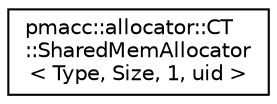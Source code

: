 digraph "Graphical Class Hierarchy"
{
 // LATEX_PDF_SIZE
  edge [fontname="Helvetica",fontsize="10",labelfontname="Helvetica",labelfontsize="10"];
  node [fontname="Helvetica",fontsize="10",shape=record];
  rankdir="LR";
  Node0 [label="pmacc::allocator::CT\l::SharedMemAllocator\l\< Type, Size, 1, uid \>",height=0.2,width=0.4,color="black", fillcolor="white", style="filled",URL="$structpmacc_1_1allocator_1_1_c_t_1_1_shared_mem_allocator_3_01_type_00_01_size_00_011_00_01uid_01_4.html",tooltip=" "];
}
